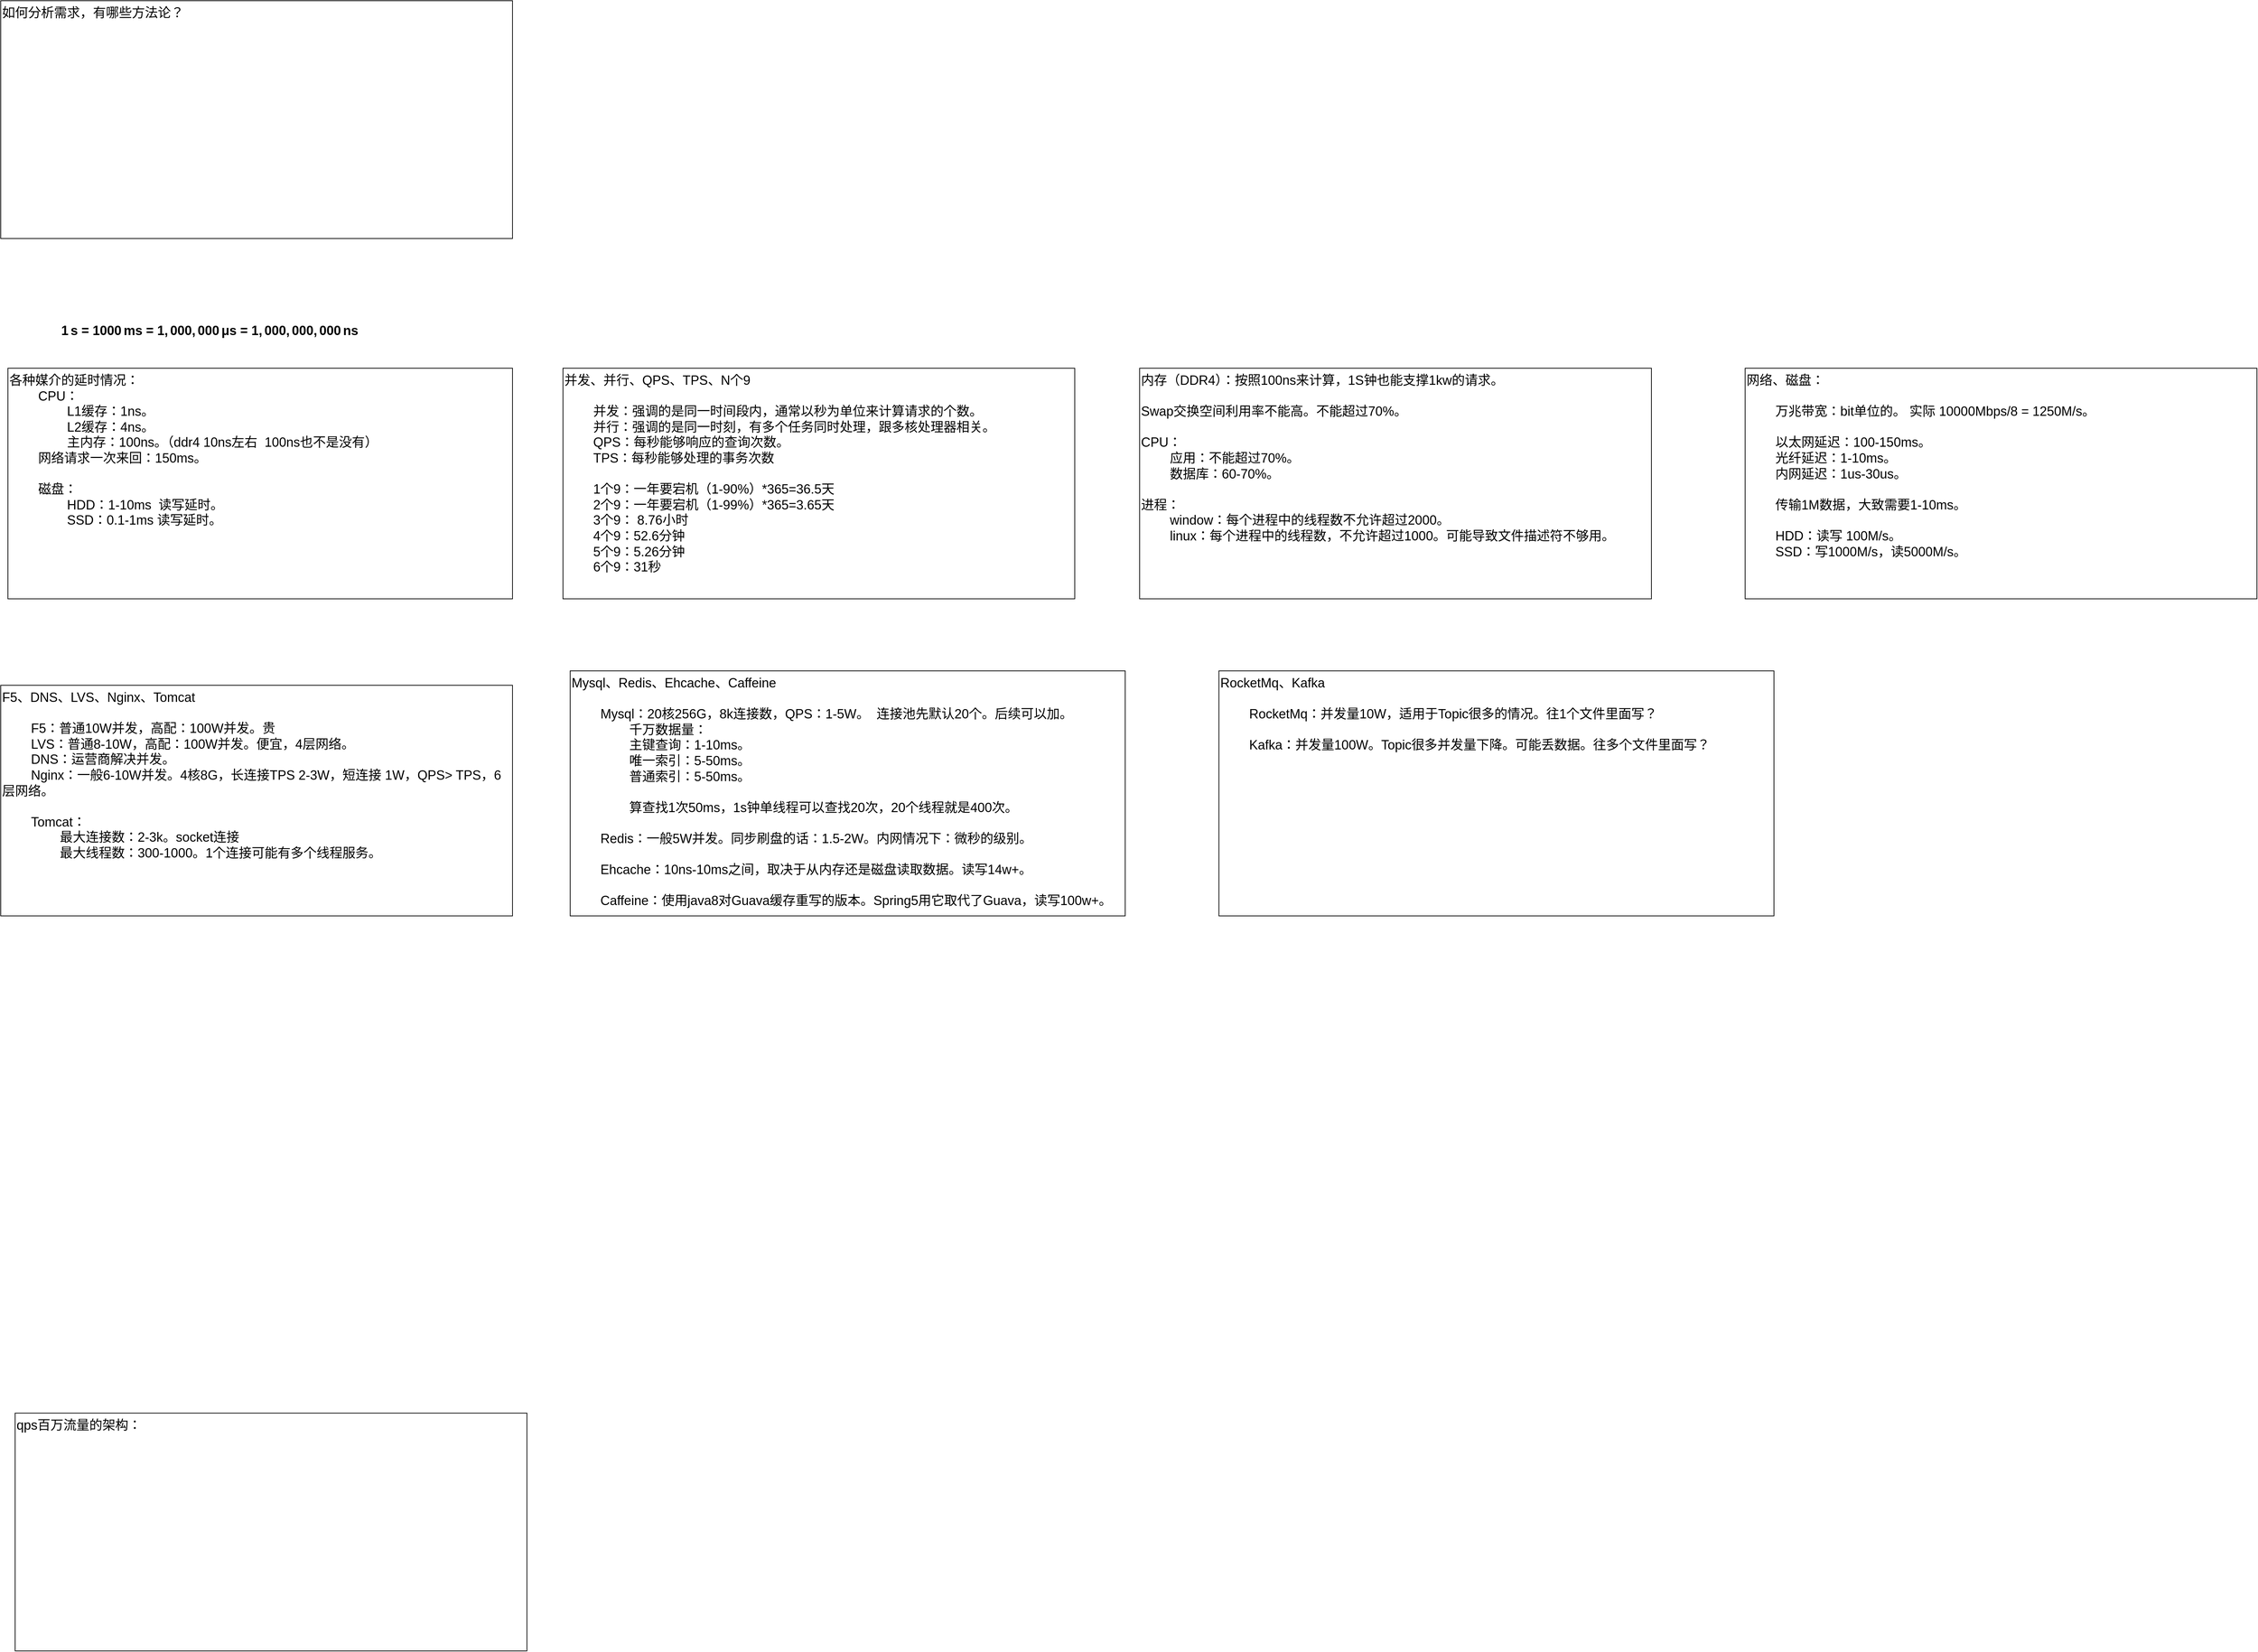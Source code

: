 <mxfile version="24.2.8" type="github">
  <diagram name="第 1 页" id="1XJYP80JxbJxhC29MnGr">
    <mxGraphModel dx="2390" dy="2412" grid="1" gridSize="10" guides="1" tooltips="1" connect="1" arrows="1" fold="1" page="1" pageScale="1" pageWidth="827" pageHeight="1169" math="0" shadow="0">
      <root>
        <mxCell id="0" />
        <mxCell id="1" parent="0" />
        <mxCell id="E5HeOITvc19GQo7BnL5s-1" value="qps百万流量的架构：&lt;div&gt;&lt;br&gt;&lt;/div&gt;&lt;div&gt;&lt;span style=&quot;white-space: pre;&quot;&gt;&#x9;&lt;/span&gt;&lt;br&gt;&lt;/div&gt;" style="rounded=0;whiteSpace=wrap;html=1;fontSize=18;verticalAlign=top;align=left;" vertex="1" parent="1">
          <mxGeometry x="130" y="1090" width="710" height="330" as="geometry" />
        </mxCell>
        <mxCell id="E5HeOITvc19GQo7BnL5s-2" value="各种媒介的延时情况：&lt;div&gt;&lt;span style=&quot;white-space: pre;&quot;&gt;&#x9;&lt;/span&gt;CPU：&lt;br&gt;&lt;/div&gt;&lt;div&gt;&lt;span style=&quot;white-space: pre;&quot;&gt;&#x9;&lt;/span&gt;&lt;span style=&quot;white-space: pre;&quot;&gt;&#x9;&lt;/span&gt;L1缓存：1ns。&lt;br&gt;&lt;/div&gt;&lt;div&gt;&lt;span style=&quot;white-space: pre;&quot;&gt;&#x9;&lt;/span&gt;&lt;span style=&quot;white-space: pre;&quot;&gt;&#x9;&lt;/span&gt;L2缓存：4ns。&lt;br&gt;&lt;/div&gt;&lt;div&gt;&lt;span style=&quot;white-space: pre;&quot;&gt;&#x9;&lt;/span&gt;&lt;span style=&quot;white-space: pre;&quot;&gt;&#x9;&lt;/span&gt;主内存：100ns。（ddr4 10ns左右&amp;nbsp; 100ns也不是没有）&lt;br&gt;&lt;/div&gt;&lt;div&gt;&lt;span style=&quot;white-space: pre;&quot;&gt;&#x9;&lt;/span&gt;网络请求一次来回：150ms。&lt;br&gt;&lt;/div&gt;&lt;div&gt;&lt;br&gt;&lt;/div&gt;&lt;div&gt;&lt;span style=&quot;white-space: pre;&quot;&gt;&#x9;&lt;/span&gt;磁盘：&lt;br&gt;&lt;/div&gt;&lt;div&gt;&lt;span style=&quot;white-space: pre;&quot;&gt;&#x9;&lt;/span&gt;&lt;span style=&quot;white-space: pre;&quot;&gt;&#x9;&lt;/span&gt;HDD：1-10ms&amp;nbsp; 读写延时。&lt;br&gt;&lt;/div&gt;&lt;div&gt;&lt;span style=&quot;white-space: pre;&quot;&gt;&#x9;&lt;/span&gt;&lt;span style=&quot;white-space: pre;&quot;&gt;&#x9;&lt;/span&gt;SSD：0.1-1ms 读写延时。&lt;br&gt;&lt;/div&gt;&lt;div&gt;&lt;br&gt;&lt;/div&gt;" style="rounded=0;whiteSpace=wrap;html=1;fontSize=18;verticalAlign=top;align=left;" vertex="1" parent="1">
          <mxGeometry x="120" y="-360" width="700" height="320" as="geometry" />
        </mxCell>
        <mxCell id="E5HeOITvc19GQo7BnL5s-3" value="如何分析需求，有哪些方法论？" style="rounded=0;whiteSpace=wrap;html=1;fontSize=18;verticalAlign=top;align=left;" vertex="1" parent="1">
          <mxGeometry x="110" y="-870" width="710" height="330" as="geometry" />
        </mxCell>
        <mxCell id="E5HeOITvc19GQo7BnL5s-4" value="&lt;span class=&quot;math math-inline&quot; style=&quot;font-size: 18px;&quot;&gt;&lt;span class=&quot;katex&quot; style=&quot;font-size: 18px;&quot;&gt;&lt;span class=&quot;katex-html&quot; aria-hidden=&quot;true&quot; style=&quot;font-size: 18px;&quot;&gt;&lt;span class=&quot;base&quot; style=&quot;font-size: 18px;&quot;&gt;&lt;span class=&quot;mord&quot; style=&quot;font-size: 18px;&quot;&gt;1&lt;/span&gt;&lt;span class=&quot;mspace&quot; style=&quot;margin-right: 0.167em; font-size: 18px;&quot;&gt;&lt;/span&gt;&lt;span class=&quot;mord mathnormal&quot; style=&quot;font-size: 18px;&quot;&gt;s&lt;/span&gt;&lt;span class=&quot;mspace&quot; style=&quot;margin-right: 0.278em; font-size: 18px;&quot;&gt;&lt;/span&gt;&lt;span class=&quot;mrel&quot; style=&quot;font-size: 18px;&quot;&gt;=&lt;/span&gt;&lt;span class=&quot;mspace&quot; style=&quot;margin-right: 0.278em; font-size: 18px;&quot;&gt;&lt;/span&gt;&lt;/span&gt;&lt;span class=&quot;base&quot; style=&quot;font-size: 18px;&quot;&gt;&lt;span class=&quot;strut&quot; style=&quot;height: 0.644em; font-size: 18px;&quot;&gt;&lt;/span&gt;&lt;span class=&quot;mord&quot; style=&quot;font-size: 18px;&quot;&gt;1000&lt;/span&gt;&lt;span class=&quot;mspace&quot; style=&quot;margin-right: 0.167em; font-size: 18px;&quot;&gt;&lt;/span&gt;&lt;span class=&quot;mord mathnormal&quot; style=&quot;font-size: 18px;&quot;&gt;m&lt;/span&gt;&lt;span class=&quot;mord mathnormal&quot; style=&quot;font-size: 18px;&quot;&gt;s&lt;/span&gt;&lt;span class=&quot;mspace&quot; style=&quot;margin-right: 0.278em; font-size: 18px;&quot;&gt;&lt;/span&gt;&lt;span class=&quot;mrel&quot; style=&quot;font-size: 18px;&quot;&gt;=&lt;/span&gt;&lt;span class=&quot;mspace&quot; style=&quot;margin-right: 0.278em; font-size: 18px;&quot;&gt;&lt;/span&gt;&lt;/span&gt;&lt;span class=&quot;base&quot; style=&quot;font-size: 18px;&quot;&gt;&lt;span class=&quot;strut&quot; style=&quot;height: 0.839em; vertical-align: -0.194em; font-size: 18px;&quot;&gt;&lt;/span&gt;&lt;span class=&quot;mord&quot; style=&quot;font-size: 18px;&quot;&gt;1&lt;/span&gt;&lt;span class=&quot;mpunct&quot; style=&quot;font-size: 18px;&quot;&gt;,&lt;/span&gt;&lt;span class=&quot;mspace&quot; style=&quot;margin-right: 0.167em; font-size: 18px;&quot;&gt;&lt;/span&gt;&lt;span class=&quot;mord&quot; style=&quot;font-size: 18px;&quot;&gt;000&lt;/span&gt;&lt;span class=&quot;mpunct&quot; style=&quot;font-size: 18px;&quot;&gt;,&lt;/span&gt;&lt;span class=&quot;mspace&quot; style=&quot;margin-right: 0.167em; font-size: 18px;&quot;&gt;&lt;/span&gt;&lt;span class=&quot;mord&quot; style=&quot;font-size: 18px;&quot;&gt;000&lt;/span&gt;&lt;span class=&quot;mspace&quot; style=&quot;margin-right: 0.167em; font-size: 18px;&quot;&gt;&lt;/span&gt;&lt;span class=&quot;mord mathnormal&quot; style=&quot;font-size: 18px;&quot;&gt;μ&lt;/span&gt;&lt;span class=&quot;mord mathnormal&quot; style=&quot;font-size: 18px;&quot;&gt;s&lt;/span&gt;&lt;span class=&quot;mspace&quot; style=&quot;margin-right: 0.278em; font-size: 18px;&quot;&gt;&lt;/span&gt;&lt;span class=&quot;mrel&quot; style=&quot;font-size: 18px;&quot;&gt;=&lt;/span&gt;&lt;span class=&quot;mspace&quot; style=&quot;margin-right: 0.278em; font-size: 18px;&quot;&gt;&lt;/span&gt;&lt;/span&gt;&lt;span class=&quot;base&quot; style=&quot;font-size: 18px;&quot;&gt;&lt;span class=&quot;strut&quot; style=&quot;height: 0.839em; vertical-align: -0.194em; font-size: 18px;&quot;&gt;&lt;/span&gt;&lt;span class=&quot;mord&quot; style=&quot;font-size: 18px;&quot;&gt;1&lt;/span&gt;&lt;span class=&quot;mpunct&quot; style=&quot;font-size: 18px;&quot;&gt;,&lt;/span&gt;&lt;span class=&quot;mspace&quot; style=&quot;margin-right: 0.167em; font-size: 18px;&quot;&gt;&lt;/span&gt;&lt;span class=&quot;mord&quot; style=&quot;font-size: 18px;&quot;&gt;000&lt;/span&gt;&lt;span class=&quot;mpunct&quot; style=&quot;font-size: 18px;&quot;&gt;,&lt;/span&gt;&lt;span class=&quot;mspace&quot; style=&quot;margin-right: 0.167em; font-size: 18px;&quot;&gt;&lt;/span&gt;&lt;span class=&quot;mord&quot; style=&quot;font-size: 18px;&quot;&gt;000&lt;/span&gt;&lt;span class=&quot;mpunct&quot; style=&quot;font-size: 18px;&quot;&gt;,&lt;/span&gt;&lt;span class=&quot;mspace&quot; style=&quot;margin-right: 0.167em; font-size: 18px;&quot;&gt;&lt;/span&gt;&lt;span class=&quot;mord&quot; style=&quot;font-size: 18px;&quot;&gt;000&lt;/span&gt;&lt;span class=&quot;mspace&quot; style=&quot;margin-right: 0.167em; font-size: 18px;&quot;&gt;&lt;/span&gt;&lt;span class=&quot;mord mathnormal&quot; style=&quot;font-size: 18px;&quot;&gt;n&lt;/span&gt;&lt;span class=&quot;mord mathnormal&quot; style=&quot;font-size: 18px;&quot;&gt;s&lt;/span&gt;&lt;/span&gt;&lt;/span&gt;&lt;/span&gt;&lt;/span&gt;" style="text;html=1;align=center;verticalAlign=middle;whiteSpace=wrap;rounded=0;fontSize=18;fontStyle=1" vertex="1" parent="1">
          <mxGeometry x="180" y="-430" width="440" height="40" as="geometry" />
        </mxCell>
        <mxCell id="E5HeOITvc19GQo7BnL5s-5" value="&lt;div&gt;并发、并行、QPS、TPS、N个9&lt;/div&gt;&lt;div&gt;&lt;span style=&quot;white-space: pre;&quot;&gt;&#x9;&lt;/span&gt;&lt;br&gt;&lt;/div&gt;&lt;div&gt;&lt;span style=&quot;white-space: pre;&quot;&gt;&#x9;&lt;/span&gt;并发：强调的是同一时间段内，通常以秒为单位来计算请求的个数。&lt;br&gt;&lt;/div&gt;&lt;div&gt;&lt;span style=&quot;white-space: pre;&quot;&gt;&#x9;&lt;/span&gt;并行：强调的是同一时刻，有多个任务同时处理，跟多核处理器相关。&lt;br&gt;&lt;/div&gt;&lt;div&gt;&lt;span style=&quot;white-space: pre;&quot;&gt;&#x9;&lt;/span&gt;QPS：每秒能够响应的查询次数。&lt;br&gt;&lt;/div&gt;&lt;div&gt;&lt;span style=&quot;white-space: pre;&quot;&gt;&#x9;&lt;/span&gt;TPS：每秒能够处理的事务次数&lt;br&gt;&lt;/div&gt;&lt;div&gt;&lt;span style=&quot;white-space: pre;&quot;&gt;&#x9;&lt;/span&gt;&lt;br&gt;&lt;/div&gt;&lt;div&gt;&lt;span style=&quot;white-space: pre;&quot;&gt;&#x9;&lt;/span&gt;1个9：一年要宕机（1-90%）*365=36.5天&lt;br&gt;&lt;/div&gt;&lt;div&gt;&lt;span style=&quot;white-space: pre;&quot;&gt;&#x9;&lt;/span&gt;2个9：一年要宕机（1-99%）*365=3.65天&lt;br&gt;&lt;/div&gt;&lt;div&gt;&lt;span style=&quot;white-space: pre;&quot;&gt;&#x9;&lt;/span&gt;3个9： 8.76小时&lt;br&gt;&lt;/div&gt;&lt;div&gt;&lt;span style=&quot;white-space: pre;&quot;&gt;&#x9;&lt;/span&gt;4个9：52.6分钟&lt;br&gt;&lt;/div&gt;&lt;div&gt;&lt;span style=&quot;white-space: pre;&quot;&gt;&#x9;&lt;/span&gt;5个9：5.26分钟&lt;br&gt;&lt;/div&gt;&lt;div&gt;&lt;span style=&quot;white-space: pre;&quot;&gt;&#x9;&lt;/span&gt;6个9：31秒&lt;br&gt;&lt;/div&gt;" style="rounded=0;whiteSpace=wrap;html=1;fontSize=18;verticalAlign=top;align=left;" vertex="1" parent="1">
          <mxGeometry x="890" y="-360" width="710" height="320" as="geometry" />
        </mxCell>
        <mxCell id="E5HeOITvc19GQo7BnL5s-6" value="&lt;div&gt;内存（DDR4）：按照100ns来计算，1S钟也能支撑1kw的请求。&lt;/div&gt;&lt;div&gt;&lt;br&gt;&lt;/div&gt;&lt;div&gt;Swap交换空间利用率不能高。不能超过70%。&lt;/div&gt;&lt;div&gt;&lt;br&gt;&lt;/div&gt;&lt;div&gt;CPU：&lt;/div&gt;&lt;div&gt;&lt;span style=&quot;white-space: pre;&quot;&gt;&#x9;&lt;/span&gt;应用：不能超过70%。&lt;br&gt;&lt;/div&gt;&lt;div&gt;&lt;span style=&quot;white-space: pre;&quot;&gt;&#x9;&lt;/span&gt;数据库：60-70%。&lt;br&gt;&lt;/div&gt;&lt;div&gt;&lt;br&gt;&lt;/div&gt;&lt;div&gt;进程：&lt;/div&gt;&lt;div&gt;&lt;span style=&quot;white-space: pre;&quot;&gt;&#x9;&lt;/span&gt;window：每个进程中的线程数不允许超过2000。&lt;/div&gt;&lt;div&gt;&lt;span style=&quot;white-space: pre;&quot;&gt;&#x9;&lt;/span&gt;linux：每个进程中的线程数，不允许超过1000。可能导致文件描述符不够用。&lt;br&gt;&lt;/div&gt;&lt;div&gt;&lt;br&gt;&lt;/div&gt;" style="rounded=0;whiteSpace=wrap;html=1;fontSize=18;verticalAlign=top;align=left;" vertex="1" parent="1">
          <mxGeometry x="1690" y="-360" width="710" height="320" as="geometry" />
        </mxCell>
        <mxCell id="E5HeOITvc19GQo7BnL5s-7" value="&lt;div&gt;网络、磁盘：&lt;/div&gt;&lt;div&gt;&lt;br&gt;&lt;/div&gt;&lt;div&gt;&lt;span style=&quot;white-space: pre;&quot;&gt;&#x9;&lt;/span&gt;万兆带宽：bit单位的。 实际 10000Mbps/8 = 1250M/s。&lt;br&gt;&lt;/div&gt;&lt;div&gt;&lt;br&gt;&lt;/div&gt;&lt;div&gt;&lt;span style=&quot;white-space: pre;&quot;&gt;&#x9;&lt;/span&gt;以太网延迟：100-150ms。&lt;br&gt;&lt;/div&gt;&lt;div&gt;&lt;span style=&quot;white-space: pre;&quot;&gt;&#x9;&lt;/span&gt;光纤延迟：1-10ms。&lt;br&gt;&lt;/div&gt;&lt;div&gt;&lt;span style=&quot;white-space: pre;&quot;&gt;&#x9;&lt;/span&gt;内网延迟：1us-30us。&lt;br&gt;&lt;/div&gt;&lt;div&gt;&lt;span style=&quot;white-space: pre;&quot;&gt;&#x9;&lt;/span&gt;&lt;br&gt;&lt;/div&gt;&lt;div&gt;&lt;span style=&quot;white-space: pre;&quot;&gt;&#x9;&lt;/span&gt;传输1M数据，大致需要1-10ms。&lt;br&gt;&lt;/div&gt;&lt;div&gt;&lt;br&gt;&lt;/div&gt;&lt;div&gt;&lt;span style=&quot;white-space: pre;&quot;&gt;&#x9;&lt;/span&gt;HDD：读写 100M/s。&lt;br&gt;&lt;/div&gt;&lt;div&gt;&lt;span style=&quot;white-space: pre;&quot;&gt;&#x9;&lt;/span&gt;SSD：写1000M/s，读5000M/s。&lt;br&gt;&lt;/div&gt;&lt;div&gt;&lt;br&gt;&lt;/div&gt;" style="rounded=0;whiteSpace=wrap;html=1;fontSize=18;verticalAlign=top;align=left;" vertex="1" parent="1">
          <mxGeometry x="2530" y="-360" width="710" height="320" as="geometry" />
        </mxCell>
        <mxCell id="E5HeOITvc19GQo7BnL5s-8" value="&lt;div&gt;F5、DNS、LVS、Nginx、Tomcat&lt;/div&gt;&lt;div&gt;&lt;br&gt;&lt;/div&gt;&lt;div&gt;&lt;span style=&quot;white-space: pre;&quot;&gt;&#x9;&lt;/span&gt;F5：普通10W并发，高配：100W并发。贵&lt;br&gt;&lt;/div&gt;&lt;div&gt;&lt;span style=&quot;white-space: pre;&quot;&gt;&#x9;&lt;/span&gt;LVS：普通8-10W，高配：100W并发。便宜，4层网络。&lt;br&gt;&lt;/div&gt;&lt;div&gt;&lt;span style=&quot;white-space: pre;&quot;&gt;&#x9;&lt;/span&gt;DNS：运营商解决并发。&lt;br&gt;&lt;/div&gt;&lt;div&gt;&lt;span style=&quot;white-space: pre;&quot;&gt;&#x9;&lt;/span&gt;Nginx：一般6-10W并发。4核8G，长连接TPS 2-3W，短连接 1W，QPS&amp;gt; TPS，6层网络。&lt;br&gt;&lt;/div&gt;&lt;div&gt;&lt;br&gt;&lt;/div&gt;&lt;div&gt;&lt;span style=&quot;white-space: pre;&quot;&gt;&#x9;&lt;/span&gt;Tomcat：&lt;br&gt;&lt;/div&gt;&lt;div&gt;&lt;span style=&quot;white-space: pre;&quot;&gt;&#x9;&lt;/span&gt;&lt;span style=&quot;white-space: pre;&quot;&gt;&#x9;&lt;/span&gt;最大连接数：2-3k。socket连接&lt;br&gt;&lt;/div&gt;&lt;div&gt;&lt;span style=&quot;white-space: pre;&quot;&gt;&#x9;&lt;/span&gt;&lt;span style=&quot;white-space: pre;&quot;&gt;&#x9;&lt;/span&gt;最大线程数：300-1000。1个连接可能有多个线程服务。&lt;br&gt;&lt;/div&gt;&lt;div&gt;&lt;span style=&quot;white-space: pre;&quot;&gt;&#x9;&lt;/span&gt;&lt;span style=&quot;white-space: pre;&quot;&gt;&#x9;&lt;/span&gt;&lt;br&gt;&lt;/div&gt;" style="rounded=0;whiteSpace=wrap;html=1;fontSize=18;verticalAlign=top;align=left;" vertex="1" parent="1">
          <mxGeometry x="110" y="80" width="710" height="320" as="geometry" />
        </mxCell>
        <mxCell id="E5HeOITvc19GQo7BnL5s-9" value="&lt;div&gt;Mysql、Redis、Ehcache、Caffeine&lt;/div&gt;&lt;div&gt;&lt;br&gt;&lt;/div&gt;&lt;div&gt;&lt;span style=&quot;white-space: pre;&quot;&gt;&#x9;&lt;/span&gt;Mysql：20核256G，8k连接数，QPS：1-5W。&amp;nbsp; 连接池先默认20个。后续可以加。&lt;br&gt;&lt;/div&gt;&lt;div&gt;&lt;span style=&quot;white-space: pre;&quot;&gt;&lt;span style=&quot;white-space: pre;&quot;&gt;&#x9;&lt;span style=&quot;white-space: pre;&quot;&gt;&#x9;&lt;/span&gt;千万&lt;/span&gt;数据量：&#x9;&lt;/span&gt;&lt;span style=&quot;white-space: pre;&quot;&gt;&#x9;&lt;/span&gt;&lt;/div&gt;&lt;div&gt;&lt;span style=&quot;white-space: pre;&quot;&gt;&#x9;&lt;/span&gt;&lt;span style=&quot;white-space: pre;&quot;&gt;&#x9;&lt;/span&gt;主键查询：1-10ms。&lt;br&gt;&lt;/div&gt;&lt;div&gt;&lt;span style=&quot;white-space: pre;&quot;&gt;&#x9;&lt;/span&gt;&lt;span style=&quot;white-space: pre;&quot;&gt;&#x9;&lt;/span&gt;唯一索引：5-50ms。&lt;br&gt;&lt;/div&gt;&lt;div&gt;&lt;span style=&quot;white-space: pre;&quot;&gt;&#x9;&lt;/span&gt;&lt;span style=&quot;white-space: pre;&quot;&gt;&#x9;&lt;/span&gt;普通索引：5-50ms。&lt;br&gt;&lt;/div&gt;&lt;div&gt;&lt;br&gt;&lt;/div&gt;&lt;div&gt;&lt;span style=&quot;white-space: pre;&quot;&gt;&lt;span style=&quot;white-space: pre;&quot;&gt;&#x9;&lt;/span&gt;&lt;span style=&quot;white-space: pre;&quot;&gt;&#x9;&lt;/span&gt;算查找1次50ms，1s钟单线程可以查找20次，20个线程就是400次。&#x9;&lt;/span&gt;&lt;br&gt;&lt;/div&gt;&lt;div&gt;&lt;br&gt;&lt;/div&gt;&lt;div&gt;&lt;span style=&quot;white-space: pre;&quot;&gt;&#x9;&lt;/span&gt;Redis：一般5W并发。同步刷盘的话：1.5-2W。内网情况下：微秒的级别。&lt;br&gt;&lt;/div&gt;&lt;div&gt;&lt;br&gt;&lt;/div&gt;&lt;div&gt;&lt;span style=&quot;white-space: pre;&quot;&gt;&#x9;&lt;/span&gt;Ehcache：10ns-10ms之间，取决于从内存还是磁盘读取数据。读写14w+。&lt;br&gt;&lt;/div&gt;&lt;div&gt;&lt;br&gt;&lt;/div&gt;&lt;div&gt;&lt;span style=&quot;white-space: pre;&quot;&gt;&#x9;&lt;/span&gt;Caffeine：使用java8对Guava缓存重写的版本。Spring5用它取代了Guava，读写100w+。&lt;br&gt;&lt;/div&gt;" style="rounded=0;whiteSpace=wrap;html=1;fontSize=18;verticalAlign=top;align=left;" vertex="1" parent="1">
          <mxGeometry x="900" y="60" width="770" height="340" as="geometry" />
        </mxCell>
        <mxCell id="E5HeOITvc19GQo7BnL5s-10" value="&lt;div&gt;RocketMq、Kafka&lt;/div&gt;&lt;div&gt;&lt;br&gt;&lt;/div&gt;&lt;div&gt;&lt;span style=&quot;white-space: pre;&quot;&gt;&#x9;&lt;/span&gt;RocketMq：并发量10W，适用于Topic很多的情况。往1个文件里面写？&lt;br&gt;&lt;/div&gt;&lt;div&gt;&lt;br&gt;&lt;/div&gt;&lt;div&gt;&lt;span style=&quot;white-space: pre;&quot;&gt;&#x9;&lt;/span&gt;Kafka：并发量100W。Topic很多并发量下降。可能丢数据。往多个文件里面写？&lt;br&gt;&lt;/div&gt;" style="rounded=0;whiteSpace=wrap;html=1;fontSize=18;verticalAlign=top;align=left;" vertex="1" parent="1">
          <mxGeometry x="1800" y="60" width="770" height="340" as="geometry" />
        </mxCell>
      </root>
    </mxGraphModel>
  </diagram>
</mxfile>

